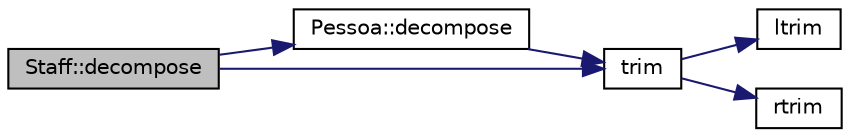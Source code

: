 digraph "Staff::decompose"
{
 // LATEX_PDF_SIZE
  edge [fontname="Helvetica",fontsize="10",labelfontname="Helvetica",labelfontsize="10"];
  node [fontname="Helvetica",fontsize="10",shape=record];
  rankdir="LR";
  Node1 [label="Staff::decompose",height=0.2,width=0.4,color="black", fillcolor="grey75", style="filled", fontcolor="black",tooltip="Decompõe uma linha de um elemento do Staff em \"portugal.txt\" nos argumentos do Staff."];
  Node1 -> Node2 [color="midnightblue",fontsize="10",style="solid",fontname="Helvetica"];
  Node2 [label="Pessoa::decompose",height=0.2,width=0.4,color="black", fillcolor="white", style="filled",URL="$class_pessoa.html#a46f7c8276fa1ad2bf522e0a5740ab6ad",tooltip="Decompõe os elementos comuns de Atleta e Staff de uma linha em \"portugal.txt\"."];
  Node2 -> Node3 [color="midnightblue",fontsize="10",style="solid",fontname="Helvetica"];
  Node3 [label="trim",height=0.2,width=0.4,color="black", fillcolor="white", style="filled",URL="$utils_8cpp.html#adc61ec70963fb00fb3ff6648a60bacaf",tooltip="Remove os espaços de uma dada string (no início e no fim), passada como argumento."];
  Node3 -> Node4 [color="midnightblue",fontsize="10",style="solid",fontname="Helvetica"];
  Node4 [label="ltrim",height=0.2,width=0.4,color="black", fillcolor="white", style="filled",URL="$utils_8cpp.html#ae4c2068faaefc606cc34672057524393",tooltip="Remove os espaços no início de uma dada string, passada como argumento."];
  Node3 -> Node5 [color="midnightblue",fontsize="10",style="solid",fontname="Helvetica"];
  Node5 [label="rtrim",height=0.2,width=0.4,color="black", fillcolor="white", style="filled",URL="$utils_8cpp.html#ac6645a859c82ba752011a510c0702ce0",tooltip="Remove os espaços no fim de uma dada string, passada como argumento."];
  Node1 -> Node3 [color="midnightblue",fontsize="10",style="solid",fontname="Helvetica"];
}
